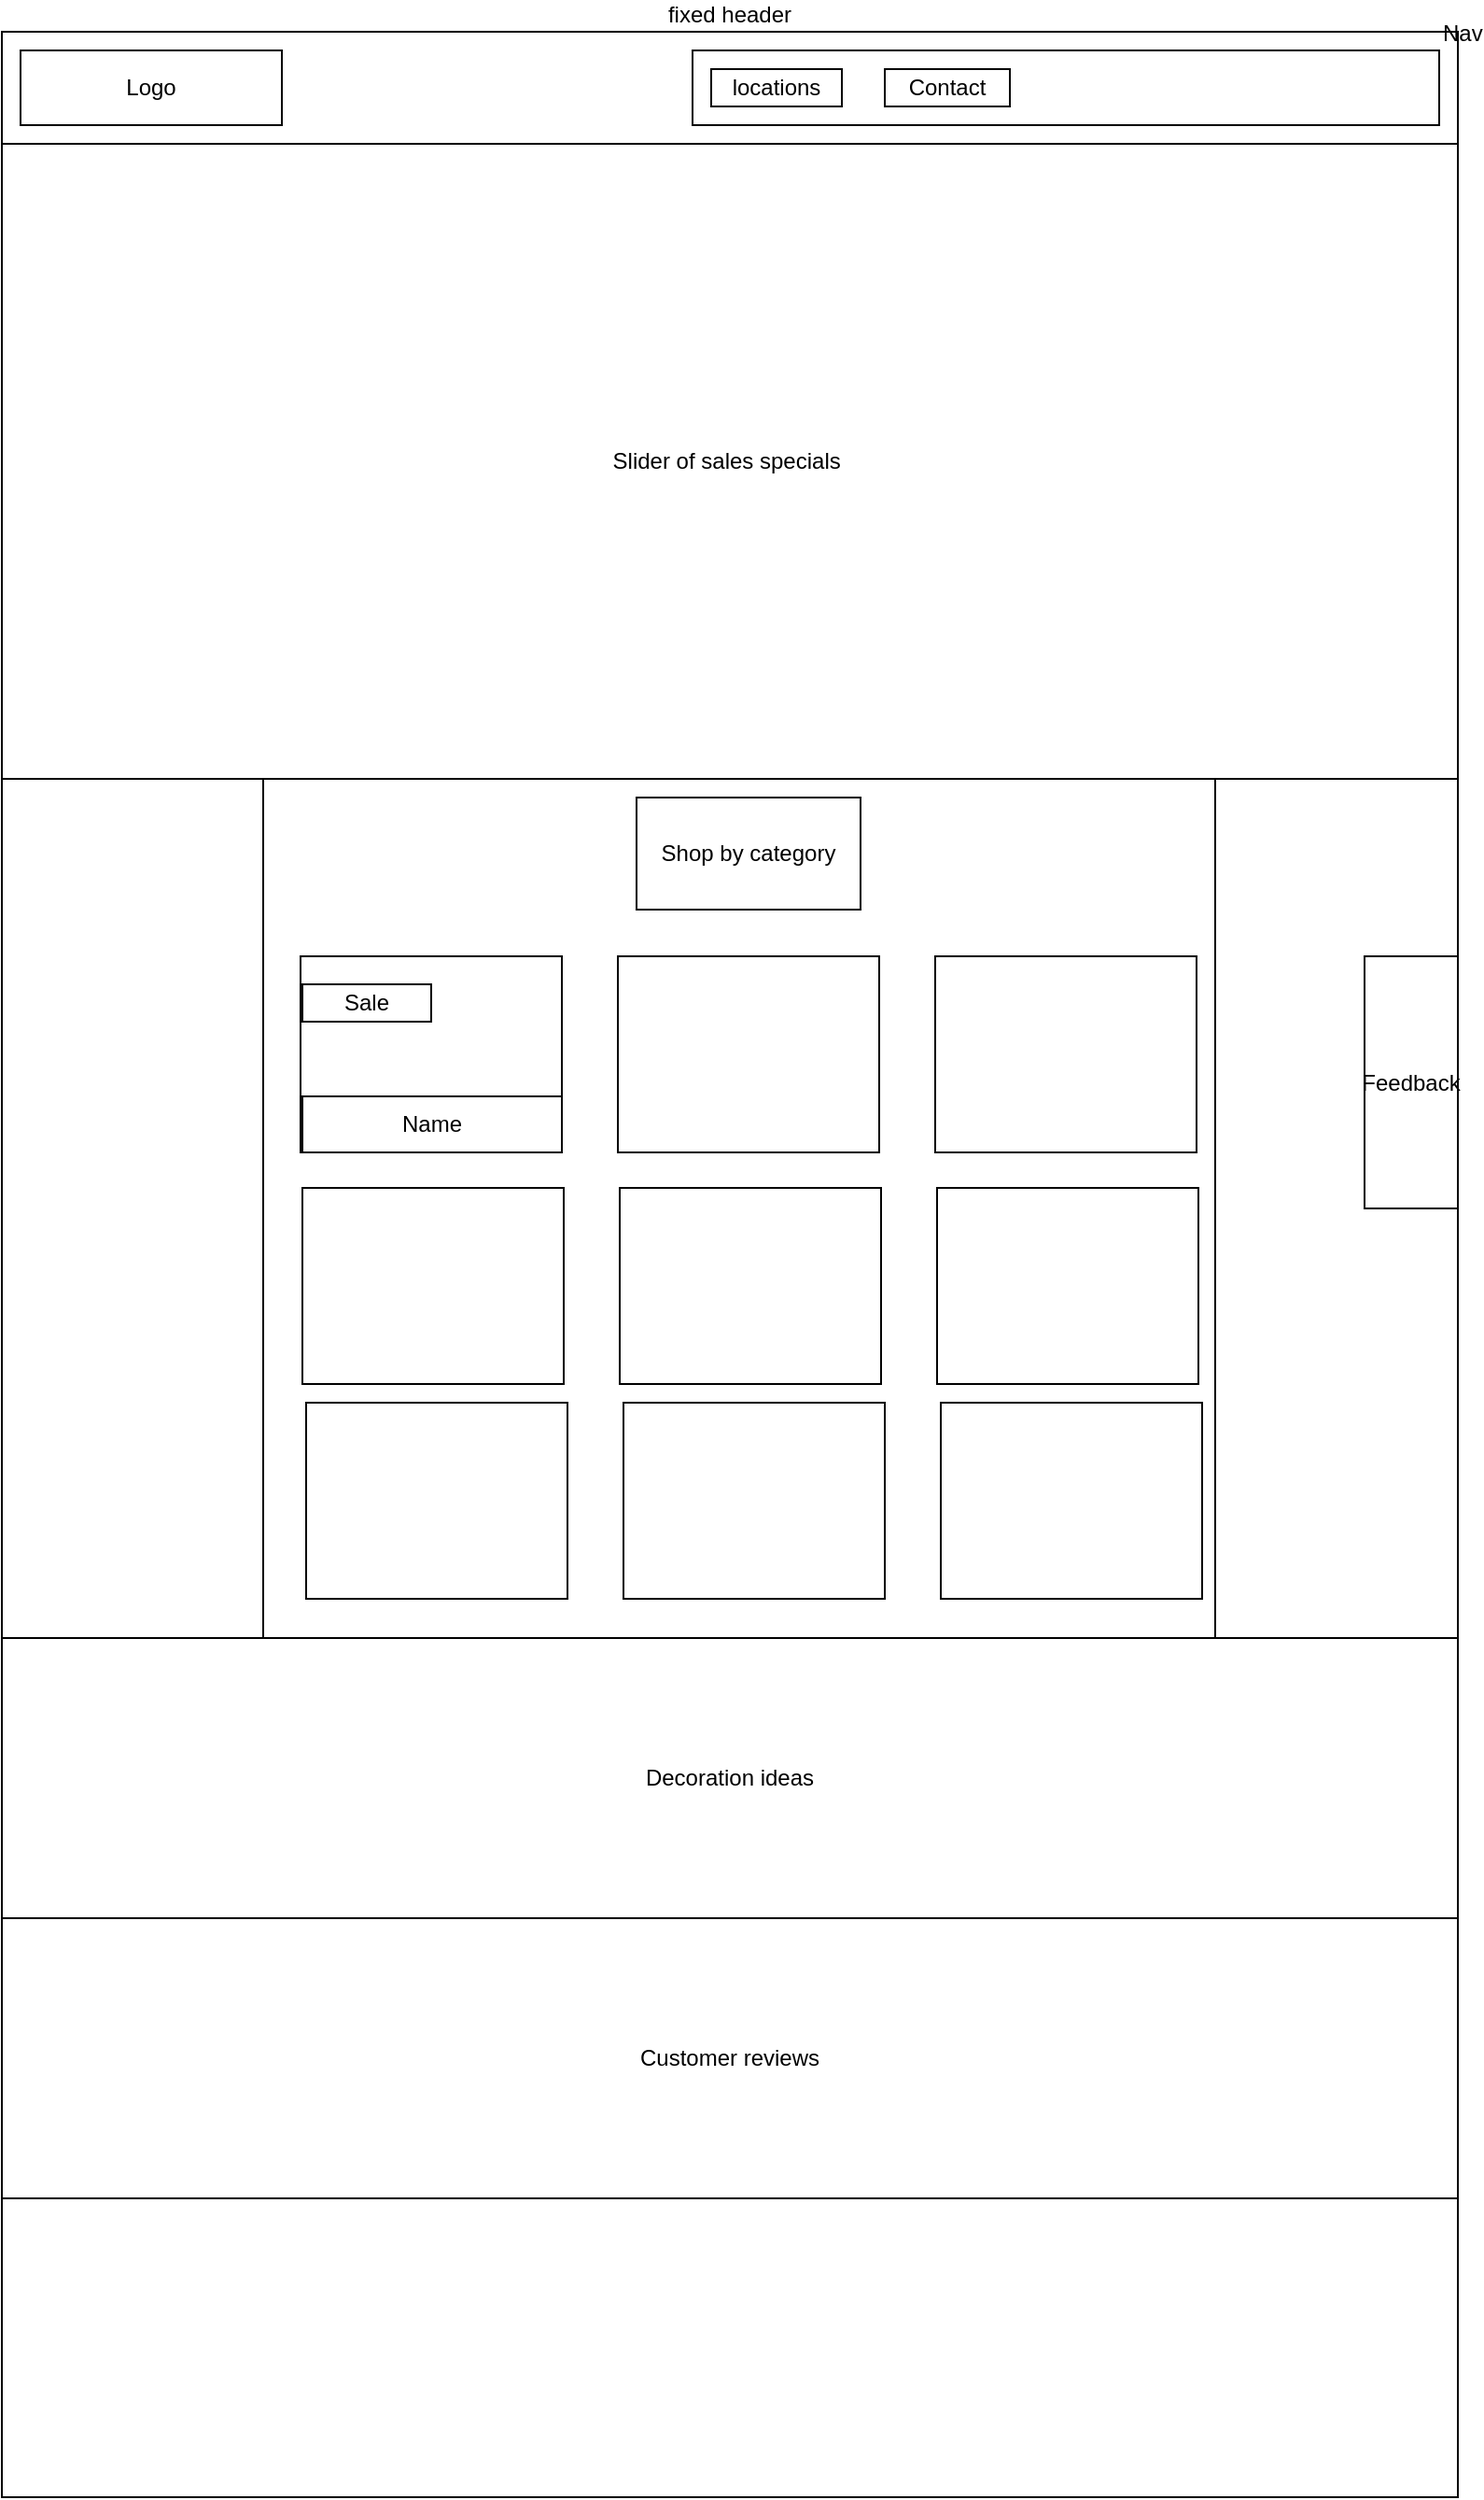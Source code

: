 <mxfile version="20.6.0" type="device"><diagram id="5U1j7vYSBIrnUrckXhVk" name="Page-1"><mxGraphModel dx="1587" dy="1097" grid="1" gridSize="10" guides="1" tooltips="1" connect="1" arrows="1" fold="1" page="1" pageScale="1" pageWidth="827" pageHeight="1169" math="0" shadow="0"><root><mxCell id="0"/><mxCell id="1" parent="0"/><mxCell id="RkiTp7aP7PRC0TucxcJA-2" value="" style="rounded=0;whiteSpace=wrap;html=1;" parent="1" vertex="1"><mxGeometry x="20" y="30" width="780" height="1320" as="geometry"/></mxCell><mxCell id="RkiTp7aP7PRC0TucxcJA-3" value="fixed header" style="rounded=0;whiteSpace=wrap;html=1;labelPosition=center;verticalLabelPosition=top;align=center;verticalAlign=bottom;" parent="1" vertex="1"><mxGeometry x="20" y="30" width="780" height="60" as="geometry"/></mxCell><mxCell id="RkiTp7aP7PRC0TucxcJA-4" value="Logo" style="rounded=0;whiteSpace=wrap;html=1;" parent="1" vertex="1"><mxGeometry x="30" y="40" width="140" height="40" as="geometry"/></mxCell><mxCell id="RkiTp7aP7PRC0TucxcJA-5" value="Nav" style="rounded=0;whiteSpace=wrap;html=1;labelPosition=right;verticalLabelPosition=top;align=left;verticalAlign=bottom;" parent="1" vertex="1"><mxGeometry x="390" y="40" width="400" height="40" as="geometry"/></mxCell><mxCell id="RkiTp7aP7PRC0TucxcJA-6" value="Slider of sales specials&amp;nbsp;" style="rounded=0;whiteSpace=wrap;html=1;" parent="1" vertex="1"><mxGeometry x="20" y="90" width="780" height="340" as="geometry"/></mxCell><mxCell id="RkiTp7aP7PRC0TucxcJA-7" value="" style="rounded=0;whiteSpace=wrap;html=1;" parent="1" vertex="1"><mxGeometry x="160" y="430" width="510" height="460" as="geometry"/></mxCell><mxCell id="RkiTp7aP7PRC0TucxcJA-8" value="Shop by category" style="rounded=0;whiteSpace=wrap;html=1;" parent="1" vertex="1"><mxGeometry x="360" y="440" width="120" height="60" as="geometry"/></mxCell><mxCell id="RkiTp7aP7PRC0TucxcJA-9" value="" style="rounded=0;whiteSpace=wrap;html=1;" parent="1" vertex="1"><mxGeometry x="180" y="525" width="140" height="105" as="geometry"/></mxCell><mxCell id="RkiTp7aP7PRC0TucxcJA-10" value="" style="rounded=0;whiteSpace=wrap;html=1;" parent="1" vertex="1"><mxGeometry x="350" y="525" width="140" height="105" as="geometry"/></mxCell><mxCell id="RkiTp7aP7PRC0TucxcJA-11" value="" style="rounded=0;whiteSpace=wrap;html=1;" parent="1" vertex="1"><mxGeometry x="520" y="525" width="140" height="105" as="geometry"/></mxCell><mxCell id="RkiTp7aP7PRC0TucxcJA-12" value="" style="rounded=0;whiteSpace=wrap;html=1;" parent="1" vertex="1"><mxGeometry x="181" y="649" width="140" height="105" as="geometry"/></mxCell><mxCell id="RkiTp7aP7PRC0TucxcJA-13" value="" style="rounded=0;whiteSpace=wrap;html=1;" parent="1" vertex="1"><mxGeometry x="351" y="649" width="140" height="105" as="geometry"/></mxCell><mxCell id="RkiTp7aP7PRC0TucxcJA-14" value="" style="rounded=0;whiteSpace=wrap;html=1;" parent="1" vertex="1"><mxGeometry x="521" y="649" width="140" height="105" as="geometry"/></mxCell><mxCell id="RkiTp7aP7PRC0TucxcJA-15" value="" style="rounded=0;whiteSpace=wrap;html=1;" parent="1" vertex="1"><mxGeometry x="183" y="764" width="140" height="105" as="geometry"/></mxCell><mxCell id="RkiTp7aP7PRC0TucxcJA-16" value="" style="rounded=0;whiteSpace=wrap;html=1;" parent="1" vertex="1"><mxGeometry x="353" y="764" width="140" height="105" as="geometry"/></mxCell><mxCell id="RkiTp7aP7PRC0TucxcJA-17" value="" style="rounded=0;whiteSpace=wrap;html=1;" parent="1" vertex="1"><mxGeometry x="523" y="764" width="140" height="105" as="geometry"/></mxCell><mxCell id="RkiTp7aP7PRC0TucxcJA-18" value="Feedback" style="rounded=0;whiteSpace=wrap;html=1;" parent="1" vertex="1"><mxGeometry x="750" y="525" width="50" height="135" as="geometry"/></mxCell><mxCell id="RkiTp7aP7PRC0TucxcJA-19" value="Customer reviews" style="rounded=0;whiteSpace=wrap;html=1;" parent="1" vertex="1"><mxGeometry x="20" y="1040" width="780" height="150" as="geometry"/></mxCell><mxCell id="RkiTp7aP7PRC0TucxcJA-20" value="locations" style="rounded=0;whiteSpace=wrap;html=1;" parent="1" vertex="1"><mxGeometry x="400" y="50" width="70" height="20" as="geometry"/></mxCell><mxCell id="RkiTp7aP7PRC0TucxcJA-21" value="Contact" style="rounded=0;whiteSpace=wrap;html=1;" parent="1" vertex="1"><mxGeometry x="493" y="50" width="67" height="20" as="geometry"/></mxCell><mxCell id="Q8FDxf9I7TR9JyvwaMUU-1" value="Decoration ideas" style="rounded=0;whiteSpace=wrap;html=1;" vertex="1" parent="1"><mxGeometry x="20" y="890" width="780" height="150" as="geometry"/></mxCell><mxCell id="Q8FDxf9I7TR9JyvwaMUU-2" value="Name" style="rounded=0;whiteSpace=wrap;html=1;" vertex="1" parent="1"><mxGeometry x="181" y="600" width="139" height="30" as="geometry"/></mxCell><mxCell id="Q8FDxf9I7TR9JyvwaMUU-3" value="Sale" style="rounded=0;whiteSpace=wrap;html=1;" vertex="1" parent="1"><mxGeometry x="181" y="540" width="69" height="20" as="geometry"/></mxCell></root></mxGraphModel></diagram></mxfile>